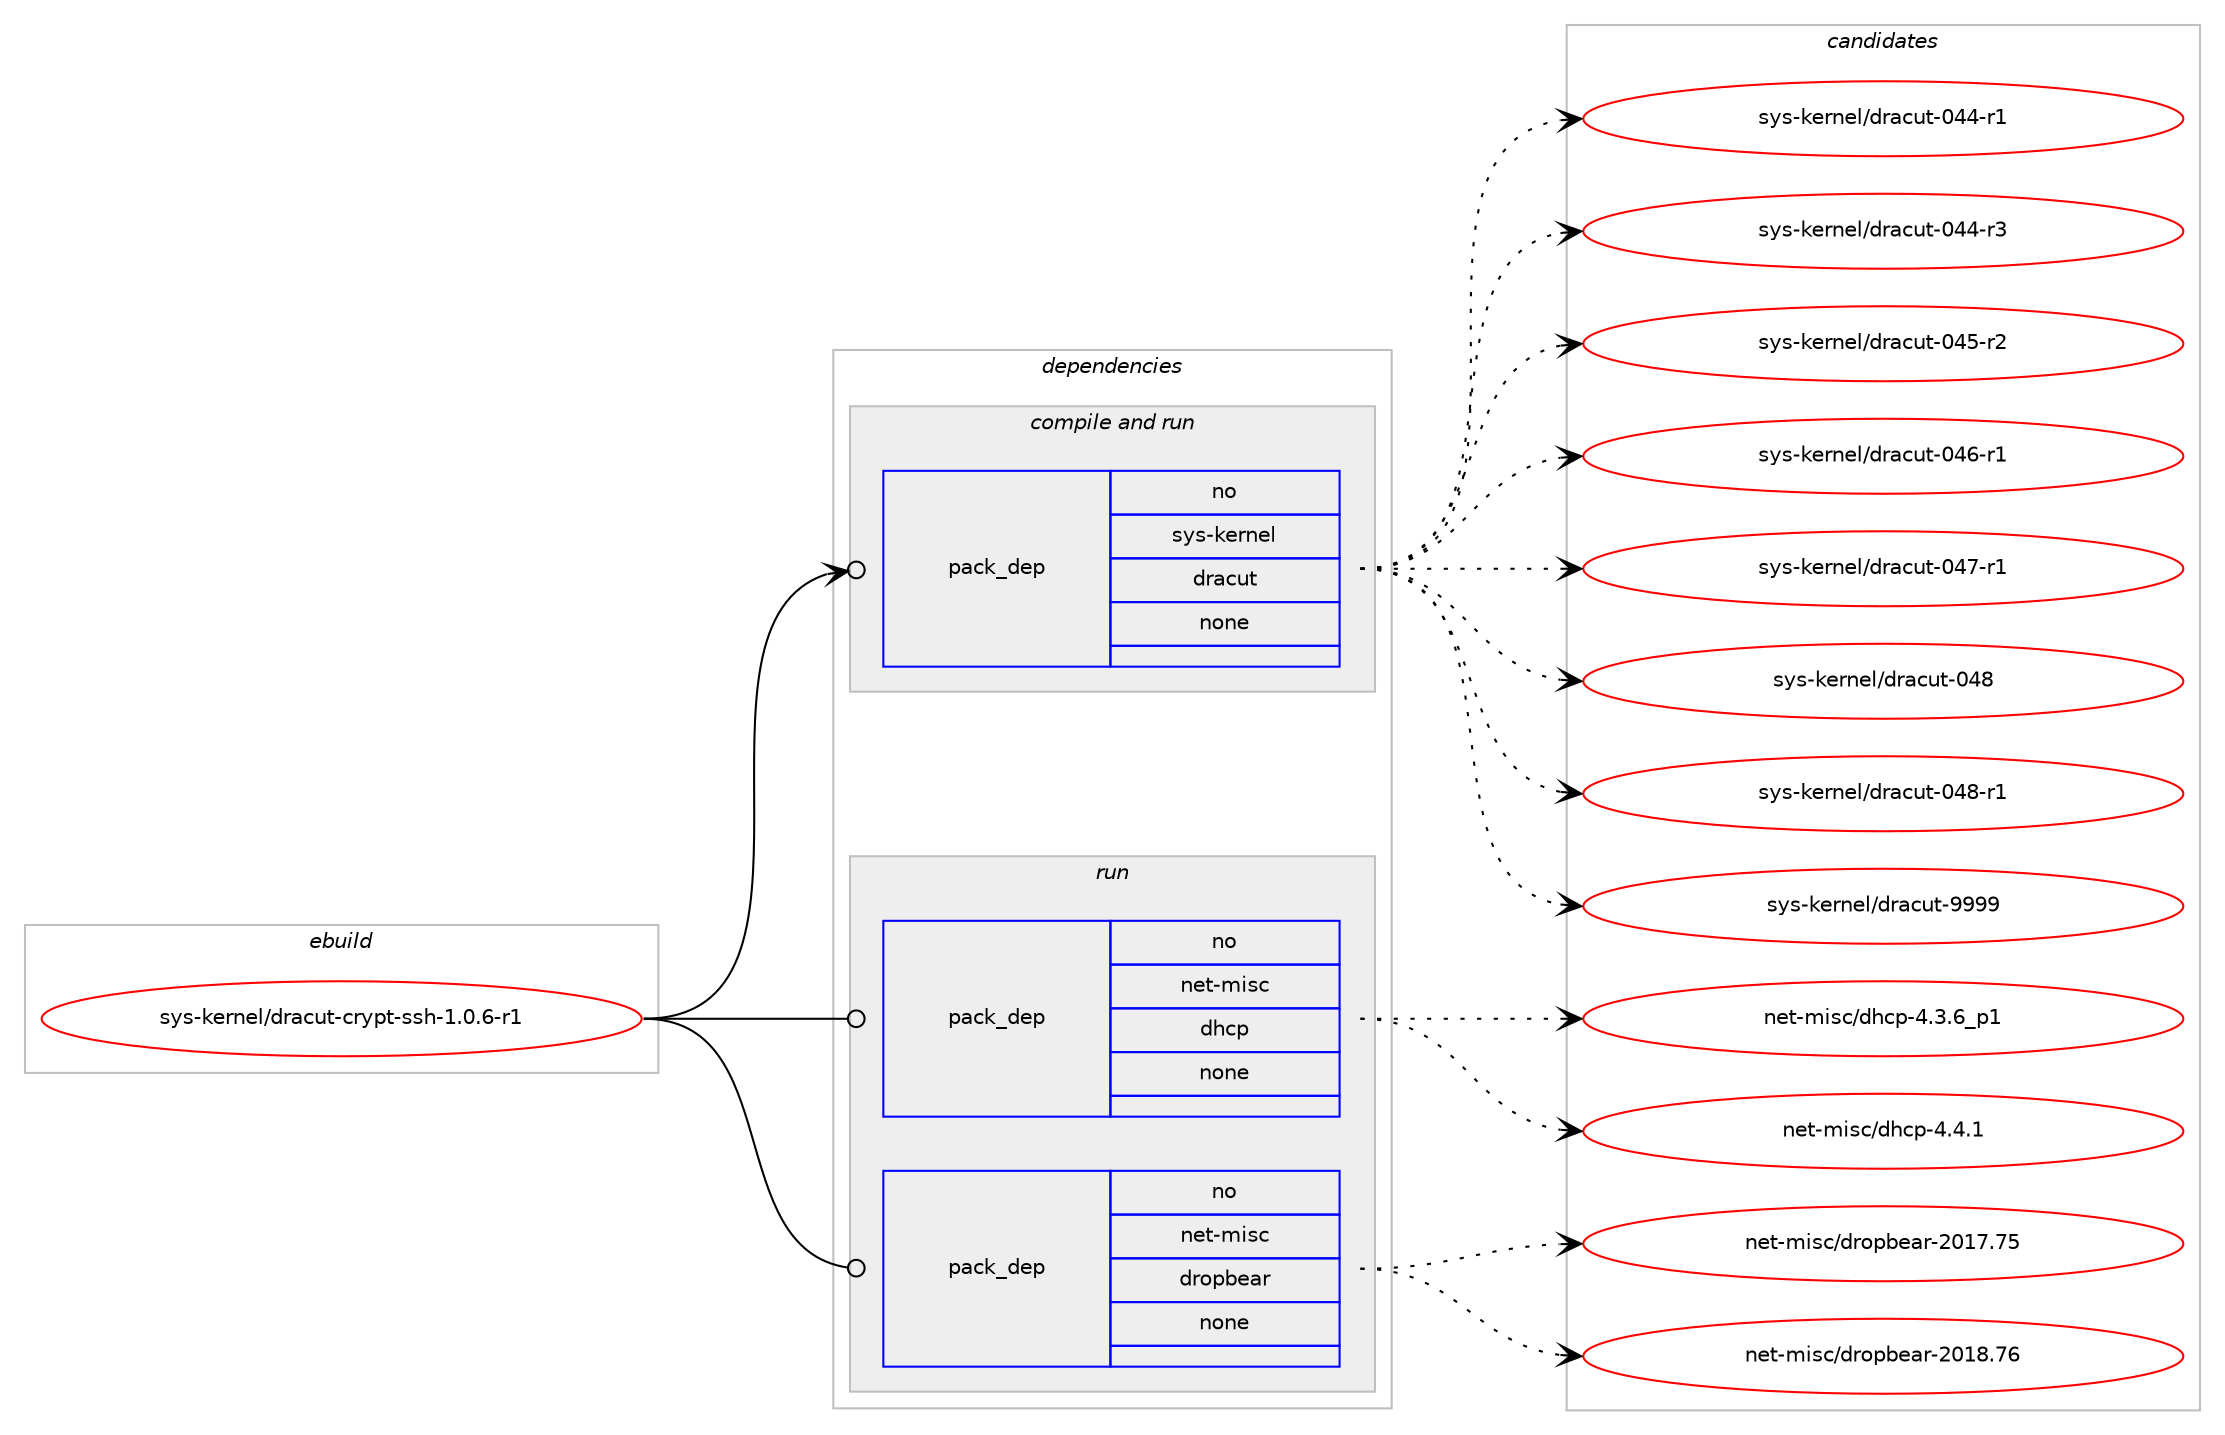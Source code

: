 digraph prolog {

# *************
# Graph options
# *************

newrank=true;
concentrate=true;
compound=true;
graph [rankdir=LR,fontname=Helvetica,fontsize=10,ranksep=1.5];#, ranksep=2.5, nodesep=0.2];
edge  [arrowhead=vee];
node  [fontname=Helvetica,fontsize=10];

# **********
# The ebuild
# **********

subgraph cluster_leftcol {
color=gray;
rank=same;
label=<<i>ebuild</i>>;
id [label="sys-kernel/dracut-crypt-ssh-1.0.6-r1", color=red, width=4, href="../sys-kernel/dracut-crypt-ssh-1.0.6-r1.svg"];
}

# ****************
# The dependencies
# ****************

subgraph cluster_midcol {
color=gray;
label=<<i>dependencies</i>>;
subgraph cluster_compile {
fillcolor="#eeeeee";
style=filled;
label=<<i>compile</i>>;
}
subgraph cluster_compileandrun {
fillcolor="#eeeeee";
style=filled;
label=<<i>compile and run</i>>;
subgraph pack6507 {
dependency8235 [label=<<TABLE BORDER="0" CELLBORDER="1" CELLSPACING="0" CELLPADDING="4" WIDTH="220"><TR><TD ROWSPAN="6" CELLPADDING="30">pack_dep</TD></TR><TR><TD WIDTH="110">no</TD></TR><TR><TD>sys-kernel</TD></TR><TR><TD>dracut</TD></TR><TR><TD>none</TD></TR><TR><TD></TD></TR></TABLE>>, shape=none, color=blue];
}
id:e -> dependency8235:w [weight=20,style="solid",arrowhead="odotvee"];
}
subgraph cluster_run {
fillcolor="#eeeeee";
style=filled;
label=<<i>run</i>>;
subgraph pack6508 {
dependency8236 [label=<<TABLE BORDER="0" CELLBORDER="1" CELLSPACING="0" CELLPADDING="4" WIDTH="220"><TR><TD ROWSPAN="6" CELLPADDING="30">pack_dep</TD></TR><TR><TD WIDTH="110">no</TD></TR><TR><TD>net-misc</TD></TR><TR><TD>dhcp</TD></TR><TR><TD>none</TD></TR><TR><TD></TD></TR></TABLE>>, shape=none, color=blue];
}
id:e -> dependency8236:w [weight=20,style="solid",arrowhead="odot"];
subgraph pack6509 {
dependency8237 [label=<<TABLE BORDER="0" CELLBORDER="1" CELLSPACING="0" CELLPADDING="4" WIDTH="220"><TR><TD ROWSPAN="6" CELLPADDING="30">pack_dep</TD></TR><TR><TD WIDTH="110">no</TD></TR><TR><TD>net-misc</TD></TR><TR><TD>dropbear</TD></TR><TR><TD>none</TD></TR><TR><TD></TD></TR></TABLE>>, shape=none, color=blue];
}
id:e -> dependency8237:w [weight=20,style="solid",arrowhead="odot"];
}
}

# **************
# The candidates
# **************

subgraph cluster_choices {
rank=same;
color=gray;
label=<<i>candidates</i>>;

subgraph choice6507 {
color=black;
nodesep=1;
choice11512111545107101114110101108471001149799117116454852524511449 [label="sys-kernel/dracut-044-r1", color=red, width=4,href="../sys-kernel/dracut-044-r1.svg"];
choice11512111545107101114110101108471001149799117116454852524511451 [label="sys-kernel/dracut-044-r3", color=red, width=4,href="../sys-kernel/dracut-044-r3.svg"];
choice11512111545107101114110101108471001149799117116454852534511450 [label="sys-kernel/dracut-045-r2", color=red, width=4,href="../sys-kernel/dracut-045-r2.svg"];
choice11512111545107101114110101108471001149799117116454852544511449 [label="sys-kernel/dracut-046-r1", color=red, width=4,href="../sys-kernel/dracut-046-r1.svg"];
choice11512111545107101114110101108471001149799117116454852554511449 [label="sys-kernel/dracut-047-r1", color=red, width=4,href="../sys-kernel/dracut-047-r1.svg"];
choice1151211154510710111411010110847100114979911711645485256 [label="sys-kernel/dracut-048", color=red, width=4,href="../sys-kernel/dracut-048.svg"];
choice11512111545107101114110101108471001149799117116454852564511449 [label="sys-kernel/dracut-048-r1", color=red, width=4,href="../sys-kernel/dracut-048-r1.svg"];
choice115121115451071011141101011084710011497991171164557575757 [label="sys-kernel/dracut-9999", color=red, width=4,href="../sys-kernel/dracut-9999.svg"];
dependency8235:e -> choice11512111545107101114110101108471001149799117116454852524511449:w [style=dotted,weight="100"];
dependency8235:e -> choice11512111545107101114110101108471001149799117116454852524511451:w [style=dotted,weight="100"];
dependency8235:e -> choice11512111545107101114110101108471001149799117116454852534511450:w [style=dotted,weight="100"];
dependency8235:e -> choice11512111545107101114110101108471001149799117116454852544511449:w [style=dotted,weight="100"];
dependency8235:e -> choice11512111545107101114110101108471001149799117116454852554511449:w [style=dotted,weight="100"];
dependency8235:e -> choice1151211154510710111411010110847100114979911711645485256:w [style=dotted,weight="100"];
dependency8235:e -> choice11512111545107101114110101108471001149799117116454852564511449:w [style=dotted,weight="100"];
dependency8235:e -> choice115121115451071011141101011084710011497991171164557575757:w [style=dotted,weight="100"];
}
subgraph choice6508 {
color=black;
nodesep=1;
choice110101116451091051159947100104991124552465146549511249 [label="net-misc/dhcp-4.3.6_p1", color=red, width=4,href="../net-misc/dhcp-4.3.6_p1.svg"];
choice11010111645109105115994710010499112455246524649 [label="net-misc/dhcp-4.4.1", color=red, width=4,href="../net-misc/dhcp-4.4.1.svg"];
dependency8236:e -> choice110101116451091051159947100104991124552465146549511249:w [style=dotted,weight="100"];
dependency8236:e -> choice11010111645109105115994710010499112455246524649:w [style=dotted,weight="100"];
}
subgraph choice6509 {
color=black;
nodesep=1;
choice11010111645109105115994710011411111298101971144550484955465553 [label="net-misc/dropbear-2017.75", color=red, width=4,href="../net-misc/dropbear-2017.75.svg"];
choice11010111645109105115994710011411111298101971144550484956465554 [label="net-misc/dropbear-2018.76", color=red, width=4,href="../net-misc/dropbear-2018.76.svg"];
dependency8237:e -> choice11010111645109105115994710011411111298101971144550484955465553:w [style=dotted,weight="100"];
dependency8237:e -> choice11010111645109105115994710011411111298101971144550484956465554:w [style=dotted,weight="100"];
}
}

}
